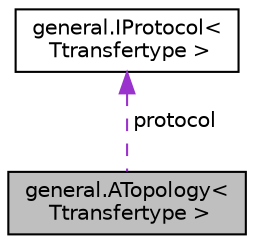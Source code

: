 digraph "general.ATopology&lt; Ttransfertype &gt;"
{
  edge [fontname="Helvetica",fontsize="10",labelfontname="Helvetica",labelfontsize="10"];
  node [fontname="Helvetica",fontsize="10",shape=record];
  Node1 [label="general.ATopology\<\l Ttransfertype \>",height=0.2,width=0.4,color="black", fillcolor="grey75", style="filled" fontcolor="black"];
  Node2 -> Node1 [dir="back",color="darkorchid3",fontsize="10",style="dashed",label=" protocol" ,fontname="Helvetica"];
  Node2 [label="general.IProtocol\<\l Ttransfertype \>",height=0.2,width=0.4,color="black", fillcolor="white", style="filled",URL="$interfacegeneral_1_1_i_protocol_3_01_ttransfertype_01_4.html"];
}
